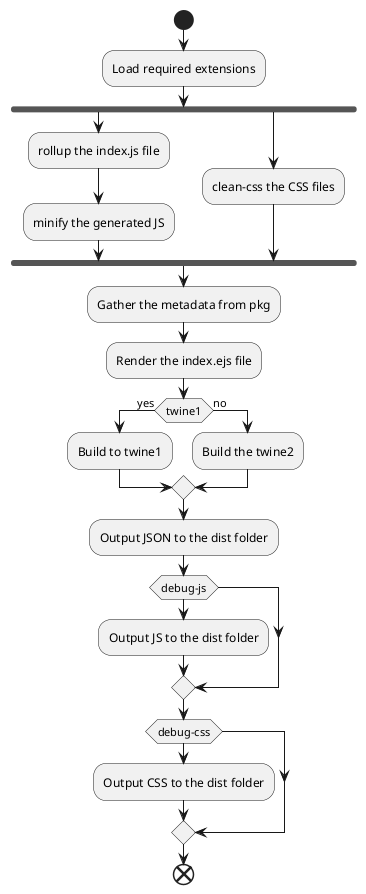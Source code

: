 @startuml
start
:Load required extensions;

fork
    :rollup the index.js file;
    :minify the generated JS;
fork again
    :clean-css the CSS files;
end fork

:Gather the metadata from pkg;
:Render the index.ejs file;

if (twine1) then (yes)
    :Build to twine1;
else (no)
    :Build the twine2;
endif

:Output JSON to the dist folder;

if(debug-js) then
    :Output JS to the dist folder;
endif
if(debug-css) then
    :Output CSS to the dist folder;
endif

end
@enduml